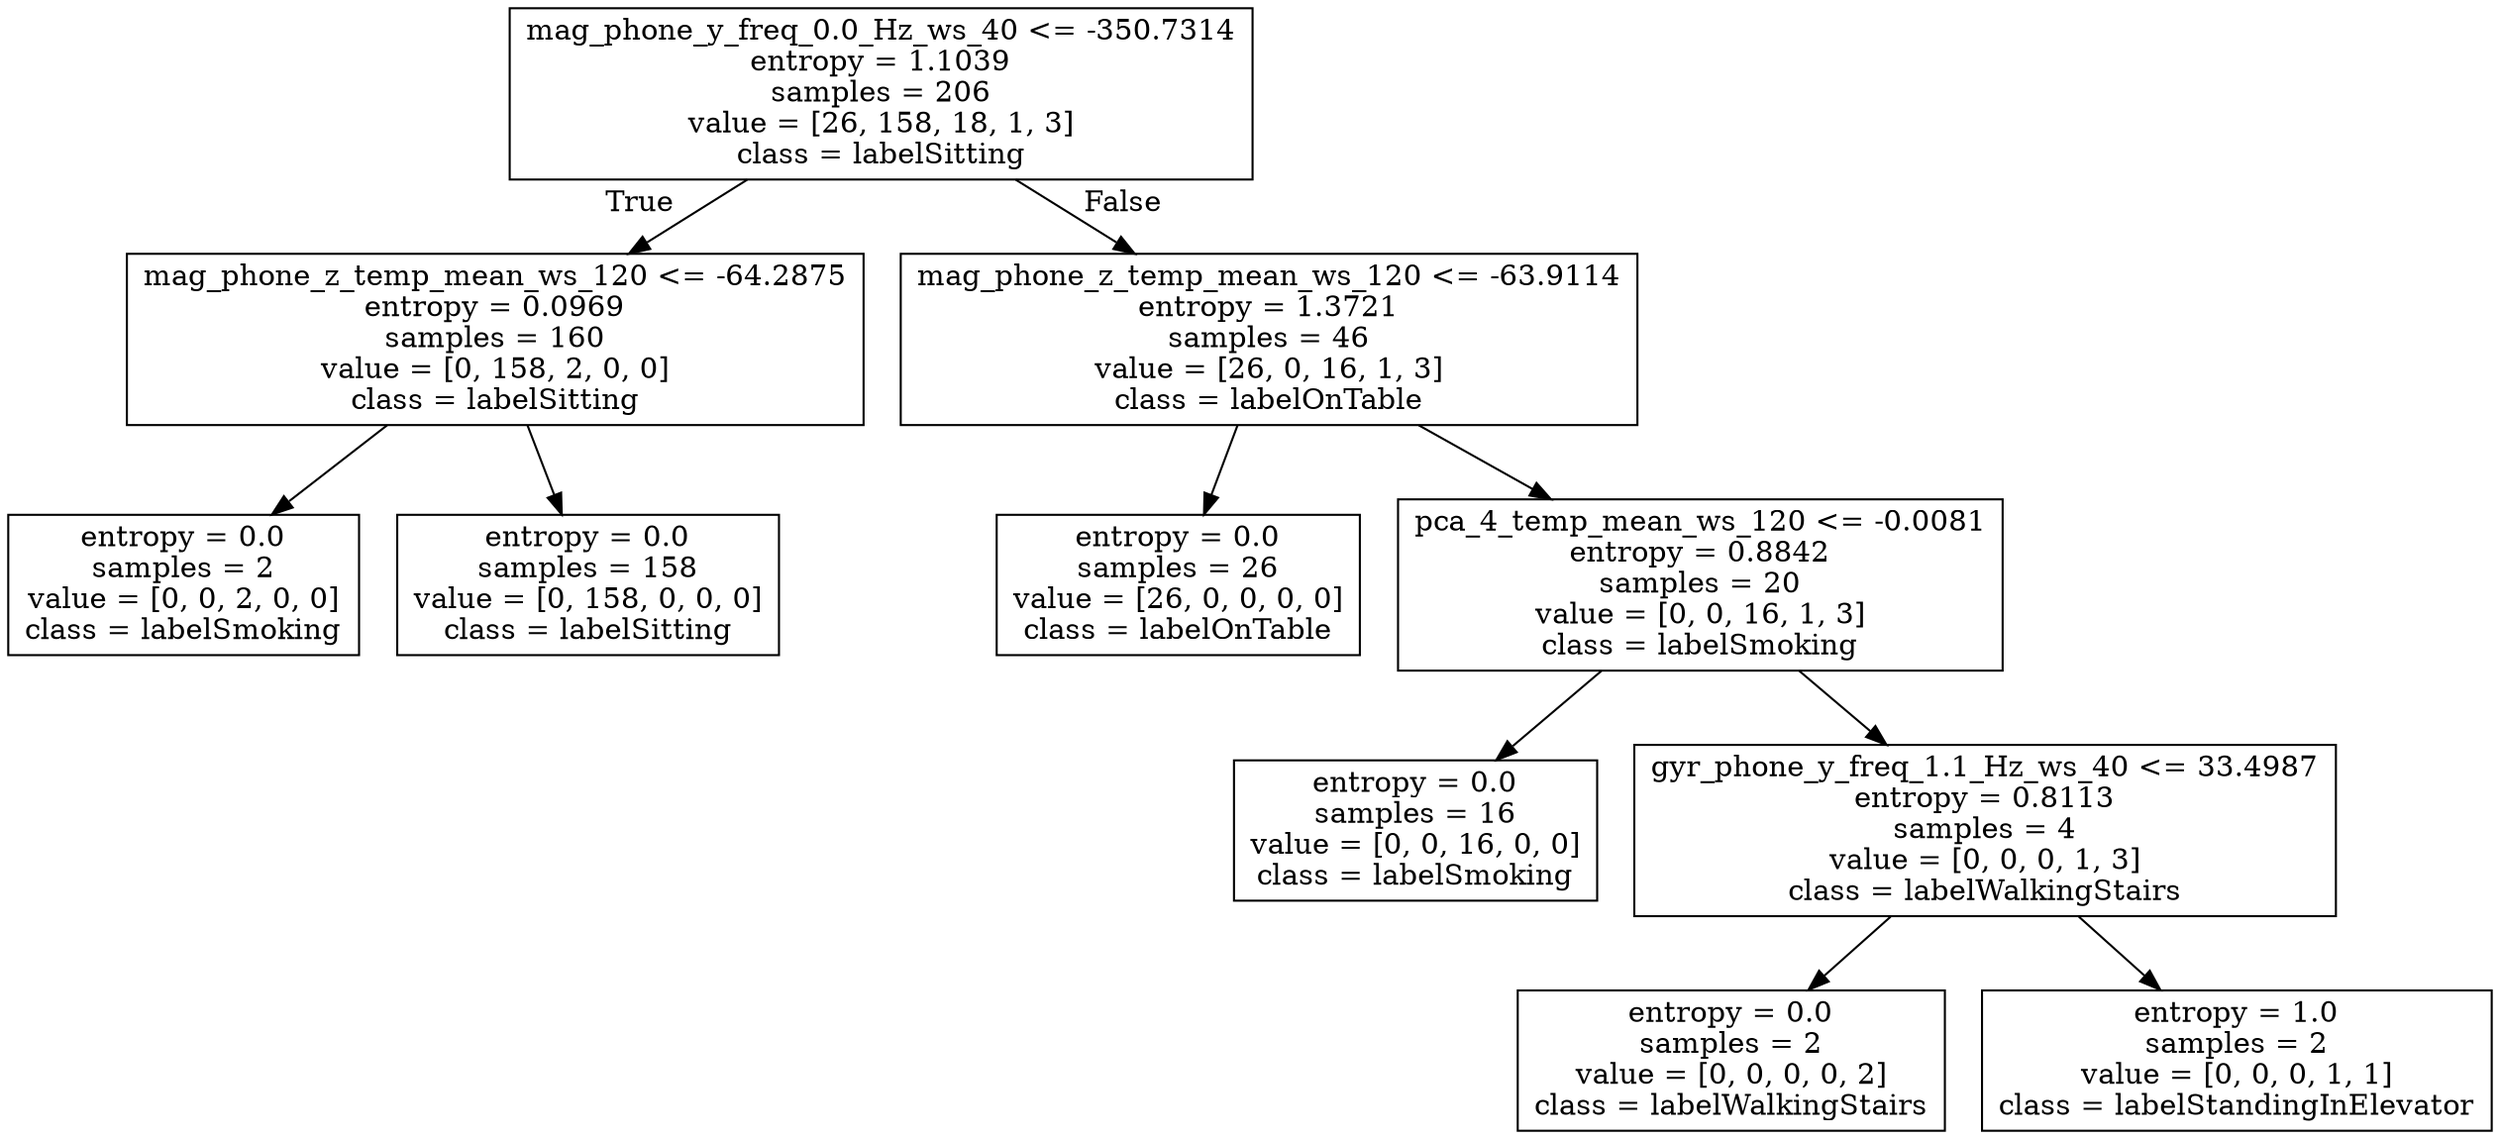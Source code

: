 digraph Tree {
node [shape=box] ;
0 [label="mag_phone_y_freq_0.0_Hz_ws_40 <= -350.7314\nentropy = 1.1039\nsamples = 206\nvalue = [26, 158, 18, 1, 3]\nclass = labelSitting"] ;
1 [label="mag_phone_z_temp_mean_ws_120 <= -64.2875\nentropy = 0.0969\nsamples = 160\nvalue = [0, 158, 2, 0, 0]\nclass = labelSitting"] ;
0 -> 1 [labeldistance=2.5, labelangle=45, headlabel="True"] ;
2 [label="entropy = 0.0\nsamples = 2\nvalue = [0, 0, 2, 0, 0]\nclass = labelSmoking"] ;
1 -> 2 ;
3 [label="entropy = 0.0\nsamples = 158\nvalue = [0, 158, 0, 0, 0]\nclass = labelSitting"] ;
1 -> 3 ;
4 [label="mag_phone_z_temp_mean_ws_120 <= -63.9114\nentropy = 1.3721\nsamples = 46\nvalue = [26, 0, 16, 1, 3]\nclass = labelOnTable"] ;
0 -> 4 [labeldistance=2.5, labelangle=-45, headlabel="False"] ;
5 [label="entropy = 0.0\nsamples = 26\nvalue = [26, 0, 0, 0, 0]\nclass = labelOnTable"] ;
4 -> 5 ;
6 [label="pca_4_temp_mean_ws_120 <= -0.0081\nentropy = 0.8842\nsamples = 20\nvalue = [0, 0, 16, 1, 3]\nclass = labelSmoking"] ;
4 -> 6 ;
7 [label="entropy = 0.0\nsamples = 16\nvalue = [0, 0, 16, 0, 0]\nclass = labelSmoking"] ;
6 -> 7 ;
8 [label="gyr_phone_y_freq_1.1_Hz_ws_40 <= 33.4987\nentropy = 0.8113\nsamples = 4\nvalue = [0, 0, 0, 1, 3]\nclass = labelWalkingStairs"] ;
6 -> 8 ;
9 [label="entropy = 0.0\nsamples = 2\nvalue = [0, 0, 0, 0, 2]\nclass = labelWalkingStairs"] ;
8 -> 9 ;
10 [label="entropy = 1.0\nsamples = 2\nvalue = [0, 0, 0, 1, 1]\nclass = labelStandingInElevator"] ;
8 -> 10 ;
}